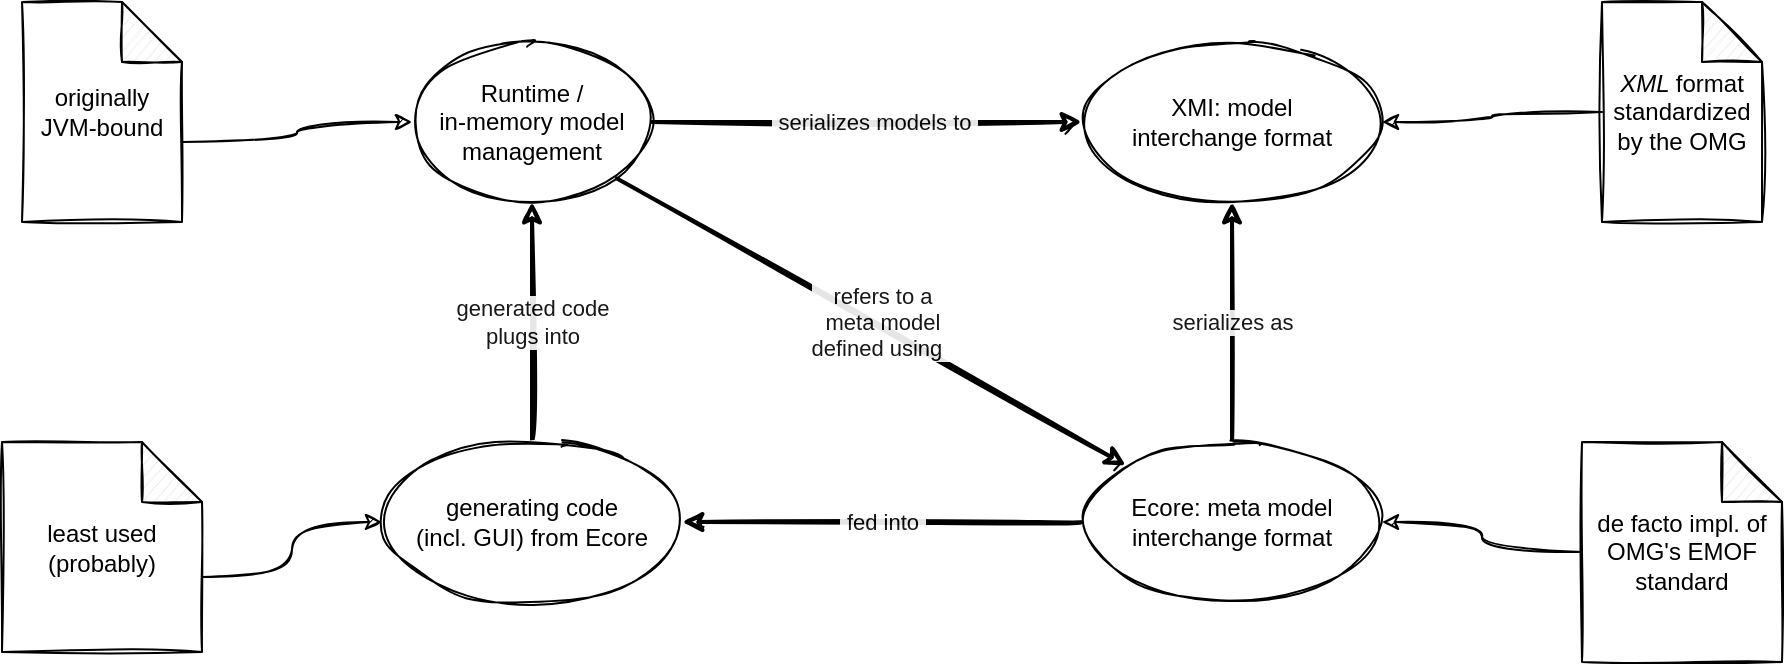 <mxfile version="14.4.3" type="device"><diagram id="vXgDk3ZXLKxgFHh_JgYI" name="Page-1"><mxGraphModel dx="1106" dy="830" grid="1" gridSize="10" guides="1" tooltips="1" connect="1" arrows="1" fold="1" page="1" pageScale="1" pageWidth="827" pageHeight="1169" math="0" shadow="0"><root><mxCell id="0"/><mxCell id="1" parent="0"/><mxCell id="yNtoMPyYm5MZ5kTmBtcW-15" value="&amp;nbsp;fed into&amp;nbsp;" style="edgeStyle=orthogonalEdgeStyle;curved=1;sketch=1;orthogonalLoop=1;jettySize=auto;html=1;exitX=0;exitY=0.5;exitDx=0;exitDy=0;entryX=1;entryY=0.5;entryDx=0;entryDy=0;strokeWidth=2;textOpacity=90;" parent="1" source="yNtoMPyYm5MZ5kTmBtcW-2" target="yNtoMPyYm5MZ5kTmBtcW-5" edge="1"><mxGeometry relative="1" as="geometry"/></mxCell><mxCell id="yNtoMPyYm5MZ5kTmBtcW-16" value="serializes as" style="edgeStyle=orthogonalEdgeStyle;curved=1;sketch=1;orthogonalLoop=1;jettySize=auto;html=1;exitX=0.5;exitY=0;exitDx=0;exitDy=0;entryX=0.5;entryY=1;entryDx=0;entryDy=0;strokeWidth=2;textOpacity=90;" parent="1" source="yNtoMPyYm5MZ5kTmBtcW-2" target="yNtoMPyYm5MZ5kTmBtcW-4" edge="1"><mxGeometry relative="1" as="geometry"/></mxCell><mxCell id="yNtoMPyYm5MZ5kTmBtcW-2" value="Ecore: meta model interchange format" style="ellipse;whiteSpace=wrap;html=1;sketch=1;" parent="1" vertex="1"><mxGeometry x="550" y="460" width="150" height="80" as="geometry"/></mxCell><mxCell id="yNtoMPyYm5MZ5kTmBtcW-7" style="edgeStyle=orthogonalEdgeStyle;rounded=0;orthogonalLoop=1;jettySize=auto;html=1;exitX=1;exitY=0.5;exitDx=0;exitDy=0;entryX=0;entryY=0.5;entryDx=0;entryDy=0;sketch=1;strokeWidth=2;" parent="1" source="yNtoMPyYm5MZ5kTmBtcW-3" target="yNtoMPyYm5MZ5kTmBtcW-4" edge="1"><mxGeometry relative="1" as="geometry"/></mxCell><mxCell id="yNtoMPyYm5MZ5kTmBtcW-8" value="&amp;nbsp;serializes models to&amp;nbsp;" style="edgeLabel;html=1;align=center;verticalAlign=middle;resizable=0;points=[];textOpacity=90;" parent="yNtoMPyYm5MZ5kTmBtcW-7" vertex="1" connectable="0"><mxGeometry x="0.027" y="-2" relative="1" as="geometry"><mxPoint y="-2" as="offset"/></mxGeometry></mxCell><mxCell id="yNtoMPyYm5MZ5kTmBtcW-3" value="Runtime /&lt;br&gt;in-memory model management" style="ellipse;whiteSpace=wrap;html=1;sketch=1;" parent="1" vertex="1"><mxGeometry x="215" y="260" width="120" height="80" as="geometry"/></mxCell><mxCell id="yNtoMPyYm5MZ5kTmBtcW-4" value="XMI: model&lt;br&gt;interchange format" style="ellipse;whiteSpace=wrap;html=1;sketch=1;" parent="1" vertex="1"><mxGeometry x="550" y="260" width="150" height="80" as="geometry"/></mxCell><mxCell id="yNtoMPyYm5MZ5kTmBtcW-14" value="generated code&lt;br&gt;plugs into" style="edgeStyle=orthogonalEdgeStyle;curved=1;sketch=1;orthogonalLoop=1;jettySize=auto;html=1;exitX=0.5;exitY=0;exitDx=0;exitDy=0;entryX=0.5;entryY=1;entryDx=0;entryDy=0;strokeWidth=2;textOpacity=90;" parent="1" source="yNtoMPyYm5MZ5kTmBtcW-5" target="yNtoMPyYm5MZ5kTmBtcW-3" edge="1"><mxGeometry relative="1" as="geometry"/></mxCell><mxCell id="yNtoMPyYm5MZ5kTmBtcW-5" value="generating code&lt;br&gt;(incl. GUI) from Ecore" style="ellipse;whiteSpace=wrap;html=1;sketch=1;" parent="1" vertex="1"><mxGeometry x="200" y="460" width="150" height="80" as="geometry"/></mxCell><mxCell id="yNtoMPyYm5MZ5kTmBtcW-10" value="" style="endArrow=classic;html=1;entryX=0;entryY=0;entryDx=0;entryDy=0;exitX=1;exitY=1;exitDx=0;exitDy=0;sketch=1;strokeWidth=2;" parent="1" source="yNtoMPyYm5MZ5kTmBtcW-3" target="yNtoMPyYm5MZ5kTmBtcW-2" edge="1"><mxGeometry width="50" height="50" relative="1" as="geometry"><mxPoint x="440" y="490" as="sourcePoint"/><mxPoint x="390" y="540" as="targetPoint"/></mxGeometry></mxCell><mxCell id="yNtoMPyYm5MZ5kTmBtcW-13" value="refers to a&lt;br&gt;meta model&lt;br&gt;defined using  " style="edgeLabel;align=center;verticalAlign=middle;resizable=0;points=[];labelBackgroundColor=#ffffff;labelBorderColor=none;html=1;textOpacity=90;spacingRight=0;spacing=2;spacingTop=0;" parent="yNtoMPyYm5MZ5kTmBtcW-10" vertex="1" connectable="0"><mxGeometry x="0.069" y="1" relative="1" as="geometry"><mxPoint x="-3.83" y="-4" as="offset"/></mxGeometry></mxCell><mxCell id="yNtoMPyYm5MZ5kTmBtcW-18" style="edgeStyle=orthogonalEdgeStyle;curved=1;sketch=1;orthogonalLoop=1;jettySize=auto;html=1;exitX=0;exitY=0.5;exitDx=0;exitDy=0;exitPerimeter=0;entryX=1;entryY=0.5;entryDx=0;entryDy=0;" parent="1" source="yNtoMPyYm5MZ5kTmBtcW-17" target="yNtoMPyYm5MZ5kTmBtcW-4" edge="1"><mxGeometry relative="1" as="geometry"/></mxCell><mxCell id="yNtoMPyYm5MZ5kTmBtcW-17" value="&lt;i&gt;XML &lt;/i&gt;format standardized by the OMG" style="shape=note;whiteSpace=wrap;html=1;backgroundOutline=1;darkOpacity=0.05;sketch=1;fillColor=none;" parent="1" vertex="1"><mxGeometry x="810" y="240" width="80" height="110" as="geometry"/></mxCell><mxCell id="yNtoMPyYm5MZ5kTmBtcW-20" style="edgeStyle=orthogonalEdgeStyle;curved=1;sketch=1;orthogonalLoop=1;jettySize=auto;html=1;exitX=0;exitY=0.5;exitDx=0;exitDy=0;exitPerimeter=0;entryX=1;entryY=0.5;entryDx=0;entryDy=0;strokeWidth=1;" parent="1" source="yNtoMPyYm5MZ5kTmBtcW-19" target="yNtoMPyYm5MZ5kTmBtcW-2" edge="1"><mxGeometry relative="1" as="geometry"/></mxCell><mxCell id="yNtoMPyYm5MZ5kTmBtcW-19" value="de facto impl. of OMG's EMOF standard" style="shape=note;whiteSpace=wrap;html=1;backgroundOutline=1;darkOpacity=0.05;sketch=1;fillColor=none;" parent="1" vertex="1"><mxGeometry x="800" y="460" width="100" height="110" as="geometry"/></mxCell><mxCell id="yNtoMPyYm5MZ5kTmBtcW-22" style="edgeStyle=orthogonalEdgeStyle;curved=1;sketch=1;orthogonalLoop=1;jettySize=auto;html=1;exitX=0;exitY=0;exitDx=80;exitDy=70;exitPerimeter=0;entryX=0;entryY=0.5;entryDx=0;entryDy=0;strokeWidth=1;" parent="1" source="yNtoMPyYm5MZ5kTmBtcW-21" target="yNtoMPyYm5MZ5kTmBtcW-3" edge="1"><mxGeometry relative="1" as="geometry"/></mxCell><mxCell id="yNtoMPyYm5MZ5kTmBtcW-21" value="originally&lt;br&gt;JVM-bound" style="shape=note;whiteSpace=wrap;html=1;backgroundOutline=1;darkOpacity=0.05;sketch=1;fillColor=none;" parent="1" vertex="1"><mxGeometry x="20" y="240" width="80" height="110" as="geometry"/></mxCell><mxCell id="yNtoMPyYm5MZ5kTmBtcW-24" style="edgeStyle=orthogonalEdgeStyle;curved=1;sketch=1;orthogonalLoop=1;jettySize=auto;html=1;exitX=0;exitY=0;exitDx=100;exitDy=67.5;exitPerimeter=0;entryX=0;entryY=0.5;entryDx=0;entryDy=0;strokeWidth=1;" parent="1" source="yNtoMPyYm5MZ5kTmBtcW-23" target="yNtoMPyYm5MZ5kTmBtcW-5" edge="1"><mxGeometry relative="1" as="geometry"/></mxCell><mxCell id="yNtoMPyYm5MZ5kTmBtcW-23" value="least used (probably)" style="shape=note;whiteSpace=wrap;html=1;backgroundOutline=1;darkOpacity=0.05;sketch=1;fillColor=none;" parent="1" vertex="1"><mxGeometry x="10" y="460" width="100" height="105" as="geometry"/></mxCell></root></mxGraphModel></diagram></mxfile>